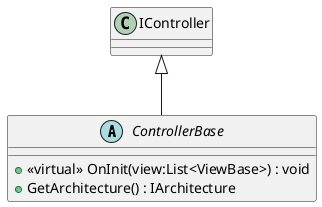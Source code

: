 @startuml
abstract class ControllerBase {
    + <<virtual>> OnInit(view:List<ViewBase>) : void
    + GetArchitecture() : IArchitecture
}
IController <|-- ControllerBase
@enduml
